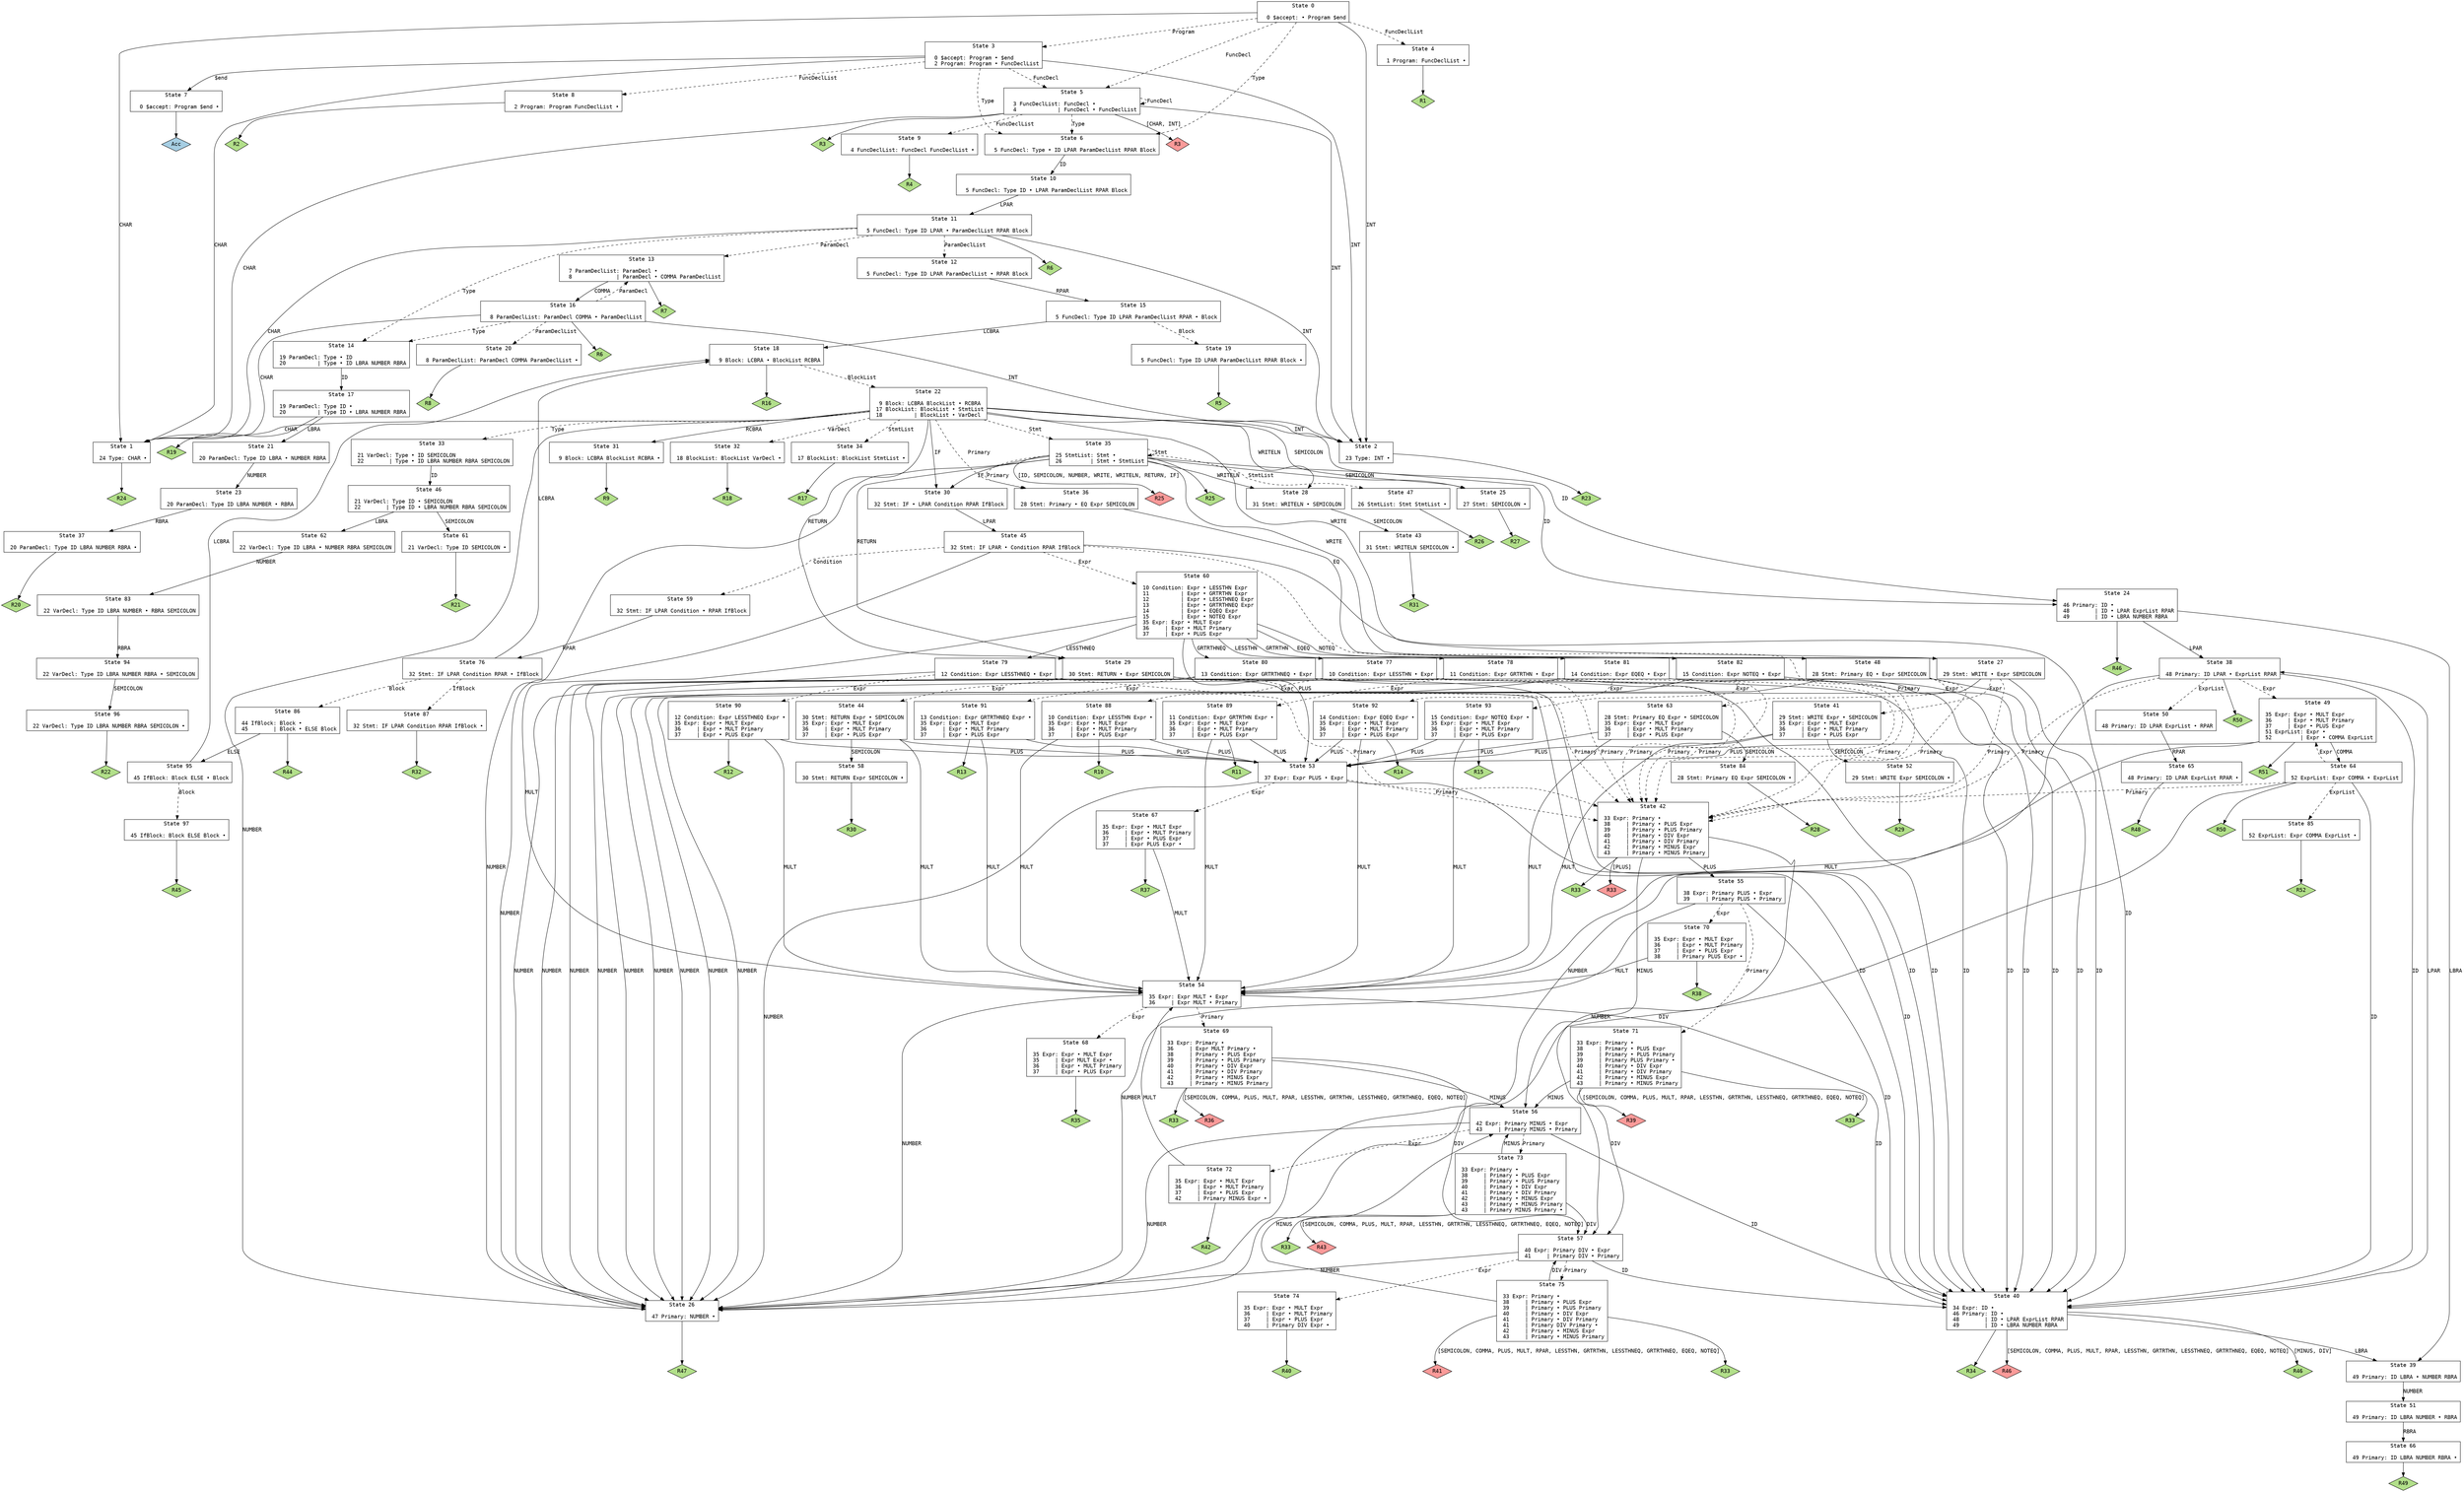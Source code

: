 // Generated by GNU Bison 3.8.2.
// Report bugs to <bug-bison@gnu.org>.
// Home page: <https://www.gnu.org/software/bison/>.

digraph "parser.y"
{
  node [fontname = courier, shape = box, colorscheme = paired6]
  edge [fontname = courier]

  0 [label="State 0\n\l  0 $accept: • Program $end\l"]
  0 -> 1 [style=solid label="CHAR"]
  0 -> 2 [style=solid label="INT"]
  0 -> 3 [style=dashed label="Program"]
  0 -> 4 [style=dashed label="FuncDeclList"]
  0 -> 5 [style=dashed label="FuncDecl"]
  0 -> 6 [style=dashed label="Type"]
  1 [label="State 1\n\l 24 Type: CHAR •\l"]
  1 -> "1R24" [style=solid]
 "1R24" [label="R24", fillcolor=3, shape=diamond, style=filled]
  2 [label="State 2\n\l 23 Type: INT •\l"]
  2 -> "2R23" [style=solid]
 "2R23" [label="R23", fillcolor=3, shape=diamond, style=filled]
  3 [label="State 3\n\l  0 $accept: Program • $end\l  2 Program: Program • FuncDeclList\l"]
  3 -> 7 [style=solid label="$end"]
  3 -> 1 [style=solid label="CHAR"]
  3 -> 2 [style=solid label="INT"]
  3 -> 8 [style=dashed label="FuncDeclList"]
  3 -> 5 [style=dashed label="FuncDecl"]
  3 -> 6 [style=dashed label="Type"]
  4 [label="State 4\n\l  1 Program: FuncDeclList •\l"]
  4 -> "4R1" [style=solid]
 "4R1" [label="R1", fillcolor=3, shape=diamond, style=filled]
  5 [label="State 5\n\l  3 FuncDeclList: FuncDecl •\l  4             | FuncDecl • FuncDeclList\l"]
  5 -> 1 [style=solid label="CHAR"]
  5 -> 2 [style=solid label="INT"]
  5 -> 9 [style=dashed label="FuncDeclList"]
  5 -> 5 [style=dashed label="FuncDecl"]
  5 -> 6 [style=dashed label="Type"]
  5 -> "5R3d" [label="[CHAR, INT]", style=solid]
 "5R3d" [label="R3", fillcolor=5, shape=diamond, style=filled]
  5 -> "5R3" [style=solid]
 "5R3" [label="R3", fillcolor=3, shape=diamond, style=filled]
  6 [label="State 6\n\l  5 FuncDecl: Type • ID LPAR ParamDeclList RPAR Block\l"]
  6 -> 10 [style=solid label="ID"]
  7 [label="State 7\n\l  0 $accept: Program $end •\l"]
  7 -> "7R0" [style=solid]
 "7R0" [label="Acc", fillcolor=1, shape=diamond, style=filled]
  8 [label="State 8\n\l  2 Program: Program FuncDeclList •\l"]
  8 -> "8R2" [style=solid]
 "8R2" [label="R2", fillcolor=3, shape=diamond, style=filled]
  9 [label="State 9\n\l  4 FuncDeclList: FuncDecl FuncDeclList •\l"]
  9 -> "9R4" [style=solid]
 "9R4" [label="R4", fillcolor=3, shape=diamond, style=filled]
  10 [label="State 10\n\l  5 FuncDecl: Type ID • LPAR ParamDeclList RPAR Block\l"]
  10 -> 11 [style=solid label="LPAR"]
  11 [label="State 11\n\l  5 FuncDecl: Type ID LPAR • ParamDeclList RPAR Block\l"]
  11 -> 1 [style=solid label="CHAR"]
  11 -> 2 [style=solid label="INT"]
  11 -> 12 [style=dashed label="ParamDeclList"]
  11 -> 13 [style=dashed label="ParamDecl"]
  11 -> 14 [style=dashed label="Type"]
  11 -> "11R6" [style=solid]
 "11R6" [label="R6", fillcolor=3, shape=diamond, style=filled]
  12 [label="State 12\n\l  5 FuncDecl: Type ID LPAR ParamDeclList • RPAR Block\l"]
  12 -> 15 [style=solid label="RPAR"]
  13 [label="State 13\n\l  7 ParamDeclList: ParamDecl •\l  8              | ParamDecl • COMMA ParamDeclList\l"]
  13 -> 16 [style=solid label="COMMA"]
  13 -> "13R7" [style=solid]
 "13R7" [label="R7", fillcolor=3, shape=diamond, style=filled]
  14 [label="State 14\n\l 19 ParamDecl: Type • ID\l 20          | Type • ID LBRA NUMBER RBRA\l"]
  14 -> 17 [style=solid label="ID"]
  15 [label="State 15\n\l  5 FuncDecl: Type ID LPAR ParamDeclList RPAR • Block\l"]
  15 -> 18 [style=solid label="LCBRA"]
  15 -> 19 [style=dashed label="Block"]
  16 [label="State 16\n\l  8 ParamDeclList: ParamDecl COMMA • ParamDeclList\l"]
  16 -> 1 [style=solid label="CHAR"]
  16 -> 2 [style=solid label="INT"]
  16 -> 20 [style=dashed label="ParamDeclList"]
  16 -> 13 [style=dashed label="ParamDecl"]
  16 -> 14 [style=dashed label="Type"]
  16 -> "16R6" [style=solid]
 "16R6" [label="R6", fillcolor=3, shape=diamond, style=filled]
  17 [label="State 17\n\l 19 ParamDecl: Type ID •\l 20          | Type ID • LBRA NUMBER RBRA\l"]
  17 -> 21 [style=solid label="LBRA"]
  17 -> "17R19" [style=solid]
 "17R19" [label="R19", fillcolor=3, shape=diamond, style=filled]
  18 [label="State 18\n\l  9 Block: LCBRA • BlockList RCBRA\l"]
  18 -> 22 [style=dashed label="BlockList"]
  18 -> "18R16" [style=solid]
 "18R16" [label="R16", fillcolor=3, shape=diamond, style=filled]
  19 [label="State 19\n\l  5 FuncDecl: Type ID LPAR ParamDeclList RPAR Block •\l"]
  19 -> "19R5" [style=solid]
 "19R5" [label="R5", fillcolor=3, shape=diamond, style=filled]
  20 [label="State 20\n\l  8 ParamDeclList: ParamDecl COMMA ParamDeclList •\l"]
  20 -> "20R8" [style=solid]
 "20R8" [label="R8", fillcolor=3, shape=diamond, style=filled]
  21 [label="State 21\n\l 20 ParamDecl: Type ID LBRA • NUMBER RBRA\l"]
  21 -> 23 [style=solid label="NUMBER"]
  22 [label="State 22\n\l  9 Block: LCBRA BlockList • RCBRA\l 17 BlockList: BlockList • StmtList\l 18          | BlockList • VarDecl\l"]
  22 -> 1 [style=solid label="CHAR"]
  22 -> 2 [style=solid label="INT"]
  22 -> 24 [style=solid label="ID"]
  22 -> 25 [style=solid label="SEMICOLON"]
  22 -> 26 [style=solid label="NUMBER"]
  22 -> 27 [style=solid label="WRITE"]
  22 -> 28 [style=solid label="WRITELN"]
  22 -> 29 [style=solid label="RETURN"]
  22 -> 30 [style=solid label="IF"]
  22 -> 31 [style=solid label="RCBRA"]
  22 -> 32 [style=dashed label="VarDecl"]
  22 -> 33 [style=dashed label="Type"]
  22 -> 34 [style=dashed label="StmtList"]
  22 -> 35 [style=dashed label="Stmt"]
  22 -> 36 [style=dashed label="Primary"]
  23 [label="State 23\n\l 20 ParamDecl: Type ID LBRA NUMBER • RBRA\l"]
  23 -> 37 [style=solid label="RBRA"]
  24 [label="State 24\n\l 46 Primary: ID •\l 48        | ID • LPAR ExprList RPAR\l 49        | ID • LBRA NUMBER RBRA\l"]
  24 -> 38 [style=solid label="LPAR"]
  24 -> 39 [style=solid label="LBRA"]
  24 -> "24R46" [style=solid]
 "24R46" [label="R46", fillcolor=3, shape=diamond, style=filled]
  25 [label="State 25\n\l 27 Stmt: SEMICOLON •\l"]
  25 -> "25R27" [style=solid]
 "25R27" [label="R27", fillcolor=3, shape=diamond, style=filled]
  26 [label="State 26\n\l 47 Primary: NUMBER •\l"]
  26 -> "26R47" [style=solid]
 "26R47" [label="R47", fillcolor=3, shape=diamond, style=filled]
  27 [label="State 27\n\l 29 Stmt: WRITE • Expr SEMICOLON\l"]
  27 -> 40 [style=solid label="ID"]
  27 -> 26 [style=solid label="NUMBER"]
  27 -> 41 [style=dashed label="Expr"]
  27 -> 42 [style=dashed label="Primary"]
  28 [label="State 28\n\l 31 Stmt: WRITELN • SEMICOLON\l"]
  28 -> 43 [style=solid label="SEMICOLON"]
  29 [label="State 29\n\l 30 Stmt: RETURN • Expr SEMICOLON\l"]
  29 -> 40 [style=solid label="ID"]
  29 -> 26 [style=solid label="NUMBER"]
  29 -> 44 [style=dashed label="Expr"]
  29 -> 42 [style=dashed label="Primary"]
  30 [label="State 30\n\l 32 Stmt: IF • LPAR Condition RPAR IfBlock\l"]
  30 -> 45 [style=solid label="LPAR"]
  31 [label="State 31\n\l  9 Block: LCBRA BlockList RCBRA •\l"]
  31 -> "31R9" [style=solid]
 "31R9" [label="R9", fillcolor=3, shape=diamond, style=filled]
  32 [label="State 32\n\l 18 BlockList: BlockList VarDecl •\l"]
  32 -> "32R18" [style=solid]
 "32R18" [label="R18", fillcolor=3, shape=diamond, style=filled]
  33 [label="State 33\n\l 21 VarDecl: Type • ID SEMICOLON\l 22        | Type • ID LBRA NUMBER RBRA SEMICOLON\l"]
  33 -> 46 [style=solid label="ID"]
  34 [label="State 34\n\l 17 BlockList: BlockList StmtList •\l"]
  34 -> "34R17" [style=solid]
 "34R17" [label="R17", fillcolor=3, shape=diamond, style=filled]
  35 [label="State 35\n\l 25 StmtList: Stmt •\l 26         | Stmt • StmtList\l"]
  35 -> 24 [style=solid label="ID"]
  35 -> 25 [style=solid label="SEMICOLON"]
  35 -> 26 [style=solid label="NUMBER"]
  35 -> 27 [style=solid label="WRITE"]
  35 -> 28 [style=solid label="WRITELN"]
  35 -> 29 [style=solid label="RETURN"]
  35 -> 30 [style=solid label="IF"]
  35 -> 47 [style=dashed label="StmtList"]
  35 -> 35 [style=dashed label="Stmt"]
  35 -> 36 [style=dashed label="Primary"]
  35 -> "35R25d" [label="[ID, SEMICOLON, NUMBER, WRITE, WRITELN, RETURN, IF]", style=solid]
 "35R25d" [label="R25", fillcolor=5, shape=diamond, style=filled]
  35 -> "35R25" [style=solid]
 "35R25" [label="R25", fillcolor=3, shape=diamond, style=filled]
  36 [label="State 36\n\l 28 Stmt: Primary • EQ Expr SEMICOLON\l"]
  36 -> 48 [style=solid label="EQ"]
  37 [label="State 37\n\l 20 ParamDecl: Type ID LBRA NUMBER RBRA •\l"]
  37 -> "37R20" [style=solid]
 "37R20" [label="R20", fillcolor=3, shape=diamond, style=filled]
  38 [label="State 38\n\l 48 Primary: ID LPAR • ExprList RPAR\l"]
  38 -> 40 [style=solid label="ID"]
  38 -> 26 [style=solid label="NUMBER"]
  38 -> 49 [style=dashed label="Expr"]
  38 -> 42 [style=dashed label="Primary"]
  38 -> 50 [style=dashed label="ExprList"]
  38 -> "38R50" [style=solid]
 "38R50" [label="R50", fillcolor=3, shape=diamond, style=filled]
  39 [label="State 39\n\l 49 Primary: ID LBRA • NUMBER RBRA\l"]
  39 -> 51 [style=solid label="NUMBER"]
  40 [label="State 40\n\l 34 Expr: ID •\l 46 Primary: ID •\l 48        | ID • LPAR ExprList RPAR\l 49        | ID • LBRA NUMBER RBRA\l"]
  40 -> 38 [style=solid label="LPAR"]
  40 -> 39 [style=solid label="LBRA"]
  40 -> "40R34" [style=solid]
 "40R34" [label="R34", fillcolor=3, shape=diamond, style=filled]
  40 -> "40R46d" [label="[SEMICOLON, COMMA, PLUS, MULT, RPAR, LESSTHN, GRTRTHN, LESSTHNEQ, GRTRTHNEQ, EQEQ, NOTEQ]", style=solid]
 "40R46d" [label="R46", fillcolor=5, shape=diamond, style=filled]
  40 -> "40R46" [label="[MINUS, DIV]", style=solid]
 "40R46" [label="R46", fillcolor=3, shape=diamond, style=filled]
  41 [label="State 41\n\l 29 Stmt: WRITE Expr • SEMICOLON\l 35 Expr: Expr • MULT Expr\l 36     | Expr • MULT Primary\l 37     | Expr • PLUS Expr\l"]
  41 -> 52 [style=solid label="SEMICOLON"]
  41 -> 53 [style=solid label="PLUS"]
  41 -> 54 [style=solid label="MULT"]
  42 [label="State 42\n\l 33 Expr: Primary •\l 38     | Primary • PLUS Expr\l 39     | Primary • PLUS Primary\l 40     | Primary • DIV Expr\l 41     | Primary • DIV Primary\l 42     | Primary • MINUS Expr\l 43     | Primary • MINUS Primary\l"]
  42 -> 55 [style=solid label="PLUS"]
  42 -> 56 [style=solid label="MINUS"]
  42 -> 57 [style=solid label="DIV"]
  42 -> "42R33d" [label="[PLUS]", style=solid]
 "42R33d" [label="R33", fillcolor=5, shape=diamond, style=filled]
  42 -> "42R33" [style=solid]
 "42R33" [label="R33", fillcolor=3, shape=diamond, style=filled]
  43 [label="State 43\n\l 31 Stmt: WRITELN SEMICOLON •\l"]
  43 -> "43R31" [style=solid]
 "43R31" [label="R31", fillcolor=3, shape=diamond, style=filled]
  44 [label="State 44\n\l 30 Stmt: RETURN Expr • SEMICOLON\l 35 Expr: Expr • MULT Expr\l 36     | Expr • MULT Primary\l 37     | Expr • PLUS Expr\l"]
  44 -> 58 [style=solid label="SEMICOLON"]
  44 -> 53 [style=solid label="PLUS"]
  44 -> 54 [style=solid label="MULT"]
  45 [label="State 45\n\l 32 Stmt: IF LPAR • Condition RPAR IfBlock\l"]
  45 -> 40 [style=solid label="ID"]
  45 -> 26 [style=solid label="NUMBER"]
  45 -> 59 [style=dashed label="Condition"]
  45 -> 60 [style=dashed label="Expr"]
  45 -> 42 [style=dashed label="Primary"]
  46 [label="State 46\n\l 21 VarDecl: Type ID • SEMICOLON\l 22        | Type ID • LBRA NUMBER RBRA SEMICOLON\l"]
  46 -> 61 [style=solid label="SEMICOLON"]
  46 -> 62 [style=solid label="LBRA"]
  47 [label="State 47\n\l 26 StmtList: Stmt StmtList •\l"]
  47 -> "47R26" [style=solid]
 "47R26" [label="R26", fillcolor=3, shape=diamond, style=filled]
  48 [label="State 48\n\l 28 Stmt: Primary EQ • Expr SEMICOLON\l"]
  48 -> 40 [style=solid label="ID"]
  48 -> 26 [style=solid label="NUMBER"]
  48 -> 63 [style=dashed label="Expr"]
  48 -> 42 [style=dashed label="Primary"]
  49 [label="State 49\n\l 35 Expr: Expr • MULT Expr\l 36     | Expr • MULT Primary\l 37     | Expr • PLUS Expr\l 51 ExprList: Expr •\l 52         | Expr • COMMA ExprList\l"]
  49 -> 64 [style=solid label="COMMA"]
  49 -> 53 [style=solid label="PLUS"]
  49 -> 54 [style=solid label="MULT"]
  49 -> "49R51" [style=solid]
 "49R51" [label="R51", fillcolor=3, shape=diamond, style=filled]
  50 [label="State 50\n\l 48 Primary: ID LPAR ExprList • RPAR\l"]
  50 -> 65 [style=solid label="RPAR"]
  51 [label="State 51\n\l 49 Primary: ID LBRA NUMBER • RBRA\l"]
  51 -> 66 [style=solid label="RBRA"]
  52 [label="State 52\n\l 29 Stmt: WRITE Expr SEMICOLON •\l"]
  52 -> "52R29" [style=solid]
 "52R29" [label="R29", fillcolor=3, shape=diamond, style=filled]
  53 [label="State 53\n\l 37 Expr: Expr PLUS • Expr\l"]
  53 -> 40 [style=solid label="ID"]
  53 -> 26 [style=solid label="NUMBER"]
  53 -> 67 [style=dashed label="Expr"]
  53 -> 42 [style=dashed label="Primary"]
  54 [label="State 54\n\l 35 Expr: Expr MULT • Expr\l 36     | Expr MULT • Primary\l"]
  54 -> 40 [style=solid label="ID"]
  54 -> 26 [style=solid label="NUMBER"]
  54 -> 68 [style=dashed label="Expr"]
  54 -> 69 [style=dashed label="Primary"]
  55 [label="State 55\n\l 38 Expr: Primary PLUS • Expr\l 39     | Primary PLUS • Primary\l"]
  55 -> 40 [style=solid label="ID"]
  55 -> 26 [style=solid label="NUMBER"]
  55 -> 70 [style=dashed label="Expr"]
  55 -> 71 [style=dashed label="Primary"]
  56 [label="State 56\n\l 42 Expr: Primary MINUS • Expr\l 43     | Primary MINUS • Primary\l"]
  56 -> 40 [style=solid label="ID"]
  56 -> 26 [style=solid label="NUMBER"]
  56 -> 72 [style=dashed label="Expr"]
  56 -> 73 [style=dashed label="Primary"]
  57 [label="State 57\n\l 40 Expr: Primary DIV • Expr\l 41     | Primary DIV • Primary\l"]
  57 -> 40 [style=solid label="ID"]
  57 -> 26 [style=solid label="NUMBER"]
  57 -> 74 [style=dashed label="Expr"]
  57 -> 75 [style=dashed label="Primary"]
  58 [label="State 58\n\l 30 Stmt: RETURN Expr SEMICOLON •\l"]
  58 -> "58R30" [style=solid]
 "58R30" [label="R30", fillcolor=3, shape=diamond, style=filled]
  59 [label="State 59\n\l 32 Stmt: IF LPAR Condition • RPAR IfBlock\l"]
  59 -> 76 [style=solid label="RPAR"]
  60 [label="State 60\n\l 10 Condition: Expr • LESSTHN Expr\l 11          | Expr • GRTRTHN Expr\l 12          | Expr • LESSTHNEQ Expr\l 13          | Expr • GRTRTHNEQ Expr\l 14          | Expr • EQEQ Expr\l 15          | Expr • NOTEQ Expr\l 35 Expr: Expr • MULT Expr\l 36     | Expr • MULT Primary\l 37     | Expr • PLUS Expr\l"]
  60 -> 53 [style=solid label="PLUS"]
  60 -> 54 [style=solid label="MULT"]
  60 -> 77 [style=solid label="LESSTHN"]
  60 -> 78 [style=solid label="GRTRTHN"]
  60 -> 79 [style=solid label="LESSTHNEQ"]
  60 -> 80 [style=solid label="GRTRTHNEQ"]
  60 -> 81 [style=solid label="EQEQ"]
  60 -> 82 [style=solid label="NOTEQ"]
  61 [label="State 61\n\l 21 VarDecl: Type ID SEMICOLON •\l"]
  61 -> "61R21" [style=solid]
 "61R21" [label="R21", fillcolor=3, shape=diamond, style=filled]
  62 [label="State 62\n\l 22 VarDecl: Type ID LBRA • NUMBER RBRA SEMICOLON\l"]
  62 -> 83 [style=solid label="NUMBER"]
  63 [label="State 63\n\l 28 Stmt: Primary EQ Expr • SEMICOLON\l 35 Expr: Expr • MULT Expr\l 36     | Expr • MULT Primary\l 37     | Expr • PLUS Expr\l"]
  63 -> 84 [style=solid label="SEMICOLON"]
  63 -> 53 [style=solid label="PLUS"]
  63 -> 54 [style=solid label="MULT"]
  64 [label="State 64\n\l 52 ExprList: Expr COMMA • ExprList\l"]
  64 -> 40 [style=solid label="ID"]
  64 -> 26 [style=solid label="NUMBER"]
  64 -> 49 [style=dashed label="Expr"]
  64 -> 42 [style=dashed label="Primary"]
  64 -> 85 [style=dashed label="ExprList"]
  64 -> "64R50" [style=solid]
 "64R50" [label="R50", fillcolor=3, shape=diamond, style=filled]
  65 [label="State 65\n\l 48 Primary: ID LPAR ExprList RPAR •\l"]
  65 -> "65R48" [style=solid]
 "65R48" [label="R48", fillcolor=3, shape=diamond, style=filled]
  66 [label="State 66\n\l 49 Primary: ID LBRA NUMBER RBRA •\l"]
  66 -> "66R49" [style=solid]
 "66R49" [label="R49", fillcolor=3, shape=diamond, style=filled]
  67 [label="State 67\n\l 35 Expr: Expr • MULT Expr\l 36     | Expr • MULT Primary\l 37     | Expr • PLUS Expr\l 37     | Expr PLUS Expr •\l"]
  67 -> 54 [style=solid label="MULT"]
  67 -> "67R37" [style=solid]
 "67R37" [label="R37", fillcolor=3, shape=diamond, style=filled]
  68 [label="State 68\n\l 35 Expr: Expr • MULT Expr\l 35     | Expr MULT Expr •\l 36     | Expr • MULT Primary\l 37     | Expr • PLUS Expr\l"]
  68 -> "68R35" [style=solid]
 "68R35" [label="R35", fillcolor=3, shape=diamond, style=filled]
  69 [label="State 69\n\l 33 Expr: Primary •\l 36     | Expr MULT Primary •\l 38     | Primary • PLUS Expr\l 39     | Primary • PLUS Primary\l 40     | Primary • DIV Expr\l 41     | Primary • DIV Primary\l 42     | Primary • MINUS Expr\l 43     | Primary • MINUS Primary\l"]
  69 -> 56 [style=solid label="MINUS"]
  69 -> 57 [style=solid label="DIV"]
  69 -> "69R33" [style=solid]
 "69R33" [label="R33", fillcolor=3, shape=diamond, style=filled]
  69 -> "69R36d" [label="[SEMICOLON, COMMA, PLUS, MULT, RPAR, LESSTHN, GRTRTHN, LESSTHNEQ, GRTRTHNEQ, EQEQ, NOTEQ]", style=solid]
 "69R36d" [label="R36", fillcolor=5, shape=diamond, style=filled]
  70 [label="State 70\n\l 35 Expr: Expr • MULT Expr\l 36     | Expr • MULT Primary\l 37     | Expr • PLUS Expr\l 38     | Primary PLUS Expr •\l"]
  70 -> 54 [style=solid label="MULT"]
  70 -> "70R38" [style=solid]
 "70R38" [label="R38", fillcolor=3, shape=diamond, style=filled]
  71 [label="State 71\n\l 33 Expr: Primary •\l 38     | Primary • PLUS Expr\l 39     | Primary • PLUS Primary\l 39     | Primary PLUS Primary •\l 40     | Primary • DIV Expr\l 41     | Primary • DIV Primary\l 42     | Primary • MINUS Expr\l 43     | Primary • MINUS Primary\l"]
  71 -> 56 [style=solid label="MINUS"]
  71 -> 57 [style=solid label="DIV"]
  71 -> "71R33" [style=solid]
 "71R33" [label="R33", fillcolor=3, shape=diamond, style=filled]
  71 -> "71R39d" [label="[SEMICOLON, COMMA, PLUS, MULT, RPAR, LESSTHN, GRTRTHN, LESSTHNEQ, GRTRTHNEQ, EQEQ, NOTEQ]", style=solid]
 "71R39d" [label="R39", fillcolor=5, shape=diamond, style=filled]
  72 [label="State 72\n\l 35 Expr: Expr • MULT Expr\l 36     | Expr • MULT Primary\l 37     | Expr • PLUS Expr\l 42     | Primary MINUS Expr •\l"]
  72 -> 54 [style=solid label="MULT"]
  72 -> "72R42" [style=solid]
 "72R42" [label="R42", fillcolor=3, shape=diamond, style=filled]
  73 [label="State 73\n\l 33 Expr: Primary •\l 38     | Primary • PLUS Expr\l 39     | Primary • PLUS Primary\l 40     | Primary • DIV Expr\l 41     | Primary • DIV Primary\l 42     | Primary • MINUS Expr\l 43     | Primary • MINUS Primary\l 43     | Primary MINUS Primary •\l"]
  73 -> 56 [style=solid label="MINUS"]
  73 -> 57 [style=solid label="DIV"]
  73 -> "73R33" [style=solid]
 "73R33" [label="R33", fillcolor=3, shape=diamond, style=filled]
  73 -> "73R43d" [label="[SEMICOLON, COMMA, PLUS, MULT, RPAR, LESSTHN, GRTRTHN, LESSTHNEQ, GRTRTHNEQ, EQEQ, NOTEQ]", style=solid]
 "73R43d" [label="R43", fillcolor=5, shape=diamond, style=filled]
  74 [label="State 74\n\l 35 Expr: Expr • MULT Expr\l 36     | Expr • MULT Primary\l 37     | Expr • PLUS Expr\l 40     | Primary DIV Expr •\l"]
  74 -> "74R40" [style=solid]
 "74R40" [label="R40", fillcolor=3, shape=diamond, style=filled]
  75 [label="State 75\n\l 33 Expr: Primary •\l 38     | Primary • PLUS Expr\l 39     | Primary • PLUS Primary\l 40     | Primary • DIV Expr\l 41     | Primary • DIV Primary\l 41     | Primary DIV Primary •\l 42     | Primary • MINUS Expr\l 43     | Primary • MINUS Primary\l"]
  75 -> 56 [style=solid label="MINUS"]
  75 -> 57 [style=solid label="DIV"]
  75 -> "75R33" [style=solid]
 "75R33" [label="R33", fillcolor=3, shape=diamond, style=filled]
  75 -> "75R41d" [label="[SEMICOLON, COMMA, PLUS, MULT, RPAR, LESSTHN, GRTRTHN, LESSTHNEQ, GRTRTHNEQ, EQEQ, NOTEQ]", style=solid]
 "75R41d" [label="R41", fillcolor=5, shape=diamond, style=filled]
  76 [label="State 76\n\l 32 Stmt: IF LPAR Condition RPAR • IfBlock\l"]
  76 -> 18 [style=solid label="LCBRA"]
  76 -> 86 [style=dashed label="Block"]
  76 -> 87 [style=dashed label="IfBlock"]
  77 [label="State 77\n\l 10 Condition: Expr LESSTHN • Expr\l"]
  77 -> 40 [style=solid label="ID"]
  77 -> 26 [style=solid label="NUMBER"]
  77 -> 88 [style=dashed label="Expr"]
  77 -> 42 [style=dashed label="Primary"]
  78 [label="State 78\n\l 11 Condition: Expr GRTRTHN • Expr\l"]
  78 -> 40 [style=solid label="ID"]
  78 -> 26 [style=solid label="NUMBER"]
  78 -> 89 [style=dashed label="Expr"]
  78 -> 42 [style=dashed label="Primary"]
  79 [label="State 79\n\l 12 Condition: Expr LESSTHNEQ • Expr\l"]
  79 -> 40 [style=solid label="ID"]
  79 -> 26 [style=solid label="NUMBER"]
  79 -> 90 [style=dashed label="Expr"]
  79 -> 42 [style=dashed label="Primary"]
  80 [label="State 80\n\l 13 Condition: Expr GRTRTHNEQ • Expr\l"]
  80 -> 40 [style=solid label="ID"]
  80 -> 26 [style=solid label="NUMBER"]
  80 -> 91 [style=dashed label="Expr"]
  80 -> 42 [style=dashed label="Primary"]
  81 [label="State 81\n\l 14 Condition: Expr EQEQ • Expr\l"]
  81 -> 40 [style=solid label="ID"]
  81 -> 26 [style=solid label="NUMBER"]
  81 -> 92 [style=dashed label="Expr"]
  81 -> 42 [style=dashed label="Primary"]
  82 [label="State 82\n\l 15 Condition: Expr NOTEQ • Expr\l"]
  82 -> 40 [style=solid label="ID"]
  82 -> 26 [style=solid label="NUMBER"]
  82 -> 93 [style=dashed label="Expr"]
  82 -> 42 [style=dashed label="Primary"]
  83 [label="State 83\n\l 22 VarDecl: Type ID LBRA NUMBER • RBRA SEMICOLON\l"]
  83 -> 94 [style=solid label="RBRA"]
  84 [label="State 84\n\l 28 Stmt: Primary EQ Expr SEMICOLON •\l"]
  84 -> "84R28" [style=solid]
 "84R28" [label="R28", fillcolor=3, shape=diamond, style=filled]
  85 [label="State 85\n\l 52 ExprList: Expr COMMA ExprList •\l"]
  85 -> "85R52" [style=solid]
 "85R52" [label="R52", fillcolor=3, shape=diamond, style=filled]
  86 [label="State 86\n\l 44 IfBlock: Block •\l 45        | Block • ELSE Block\l"]
  86 -> 95 [style=solid label="ELSE"]
  86 -> "86R44" [style=solid]
 "86R44" [label="R44", fillcolor=3, shape=diamond, style=filled]
  87 [label="State 87\n\l 32 Stmt: IF LPAR Condition RPAR IfBlock •\l"]
  87 -> "87R32" [style=solid]
 "87R32" [label="R32", fillcolor=3, shape=diamond, style=filled]
  88 [label="State 88\n\l 10 Condition: Expr LESSTHN Expr •\l 35 Expr: Expr • MULT Expr\l 36     | Expr • MULT Primary\l 37     | Expr • PLUS Expr\l"]
  88 -> 53 [style=solid label="PLUS"]
  88 -> 54 [style=solid label="MULT"]
  88 -> "88R10" [style=solid]
 "88R10" [label="R10", fillcolor=3, shape=diamond, style=filled]
  89 [label="State 89\n\l 11 Condition: Expr GRTRTHN Expr •\l 35 Expr: Expr • MULT Expr\l 36     | Expr • MULT Primary\l 37     | Expr • PLUS Expr\l"]
  89 -> 53 [style=solid label="PLUS"]
  89 -> 54 [style=solid label="MULT"]
  89 -> "89R11" [style=solid]
 "89R11" [label="R11", fillcolor=3, shape=diamond, style=filled]
  90 [label="State 90\n\l 12 Condition: Expr LESSTHNEQ Expr •\l 35 Expr: Expr • MULT Expr\l 36     | Expr • MULT Primary\l 37     | Expr • PLUS Expr\l"]
  90 -> 53 [style=solid label="PLUS"]
  90 -> 54 [style=solid label="MULT"]
  90 -> "90R12" [style=solid]
 "90R12" [label="R12", fillcolor=3, shape=diamond, style=filled]
  91 [label="State 91\n\l 13 Condition: Expr GRTRTHNEQ Expr •\l 35 Expr: Expr • MULT Expr\l 36     | Expr • MULT Primary\l 37     | Expr • PLUS Expr\l"]
  91 -> 53 [style=solid label="PLUS"]
  91 -> 54 [style=solid label="MULT"]
  91 -> "91R13" [style=solid]
 "91R13" [label="R13", fillcolor=3, shape=diamond, style=filled]
  92 [label="State 92\n\l 14 Condition: Expr EQEQ Expr •\l 35 Expr: Expr • MULT Expr\l 36     | Expr • MULT Primary\l 37     | Expr • PLUS Expr\l"]
  92 -> 53 [style=solid label="PLUS"]
  92 -> 54 [style=solid label="MULT"]
  92 -> "92R14" [style=solid]
 "92R14" [label="R14", fillcolor=3, shape=diamond, style=filled]
  93 [label="State 93\n\l 15 Condition: Expr NOTEQ Expr •\l 35 Expr: Expr • MULT Expr\l 36     | Expr • MULT Primary\l 37     | Expr • PLUS Expr\l"]
  93 -> 53 [style=solid label="PLUS"]
  93 -> 54 [style=solid label="MULT"]
  93 -> "93R15" [style=solid]
 "93R15" [label="R15", fillcolor=3, shape=diamond, style=filled]
  94 [label="State 94\n\l 22 VarDecl: Type ID LBRA NUMBER RBRA • SEMICOLON\l"]
  94 -> 96 [style=solid label="SEMICOLON"]
  95 [label="State 95\n\l 45 IfBlock: Block ELSE • Block\l"]
  95 -> 18 [style=solid label="LCBRA"]
  95 -> 97 [style=dashed label="Block"]
  96 [label="State 96\n\l 22 VarDecl: Type ID LBRA NUMBER RBRA SEMICOLON •\l"]
  96 -> "96R22" [style=solid]
 "96R22" [label="R22", fillcolor=3, shape=diamond, style=filled]
  97 [label="State 97\n\l 45 IfBlock: Block ELSE Block •\l"]
  97 -> "97R45" [style=solid]
 "97R45" [label="R45", fillcolor=3, shape=diamond, style=filled]
}
